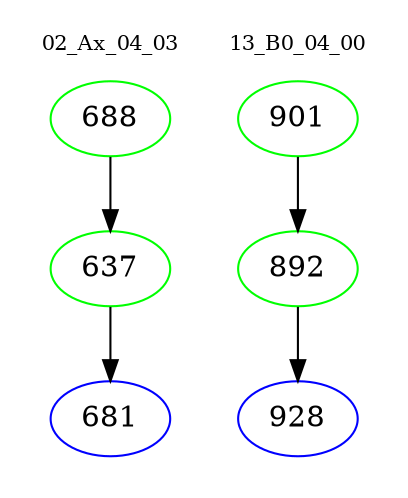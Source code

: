 digraph{
subgraph cluster_0 {
color = white
label = "02_Ax_04_03";
fontsize=10;
T0_688 [label="688", color="green"]
T0_688 -> T0_637 [color="black"]
T0_637 [label="637", color="green"]
T0_637 -> T0_681 [color="black"]
T0_681 [label="681", color="blue"]
}
subgraph cluster_1 {
color = white
label = "13_B0_04_00";
fontsize=10;
T1_901 [label="901", color="green"]
T1_901 -> T1_892 [color="black"]
T1_892 [label="892", color="green"]
T1_892 -> T1_928 [color="black"]
T1_928 [label="928", color="blue"]
}
}
